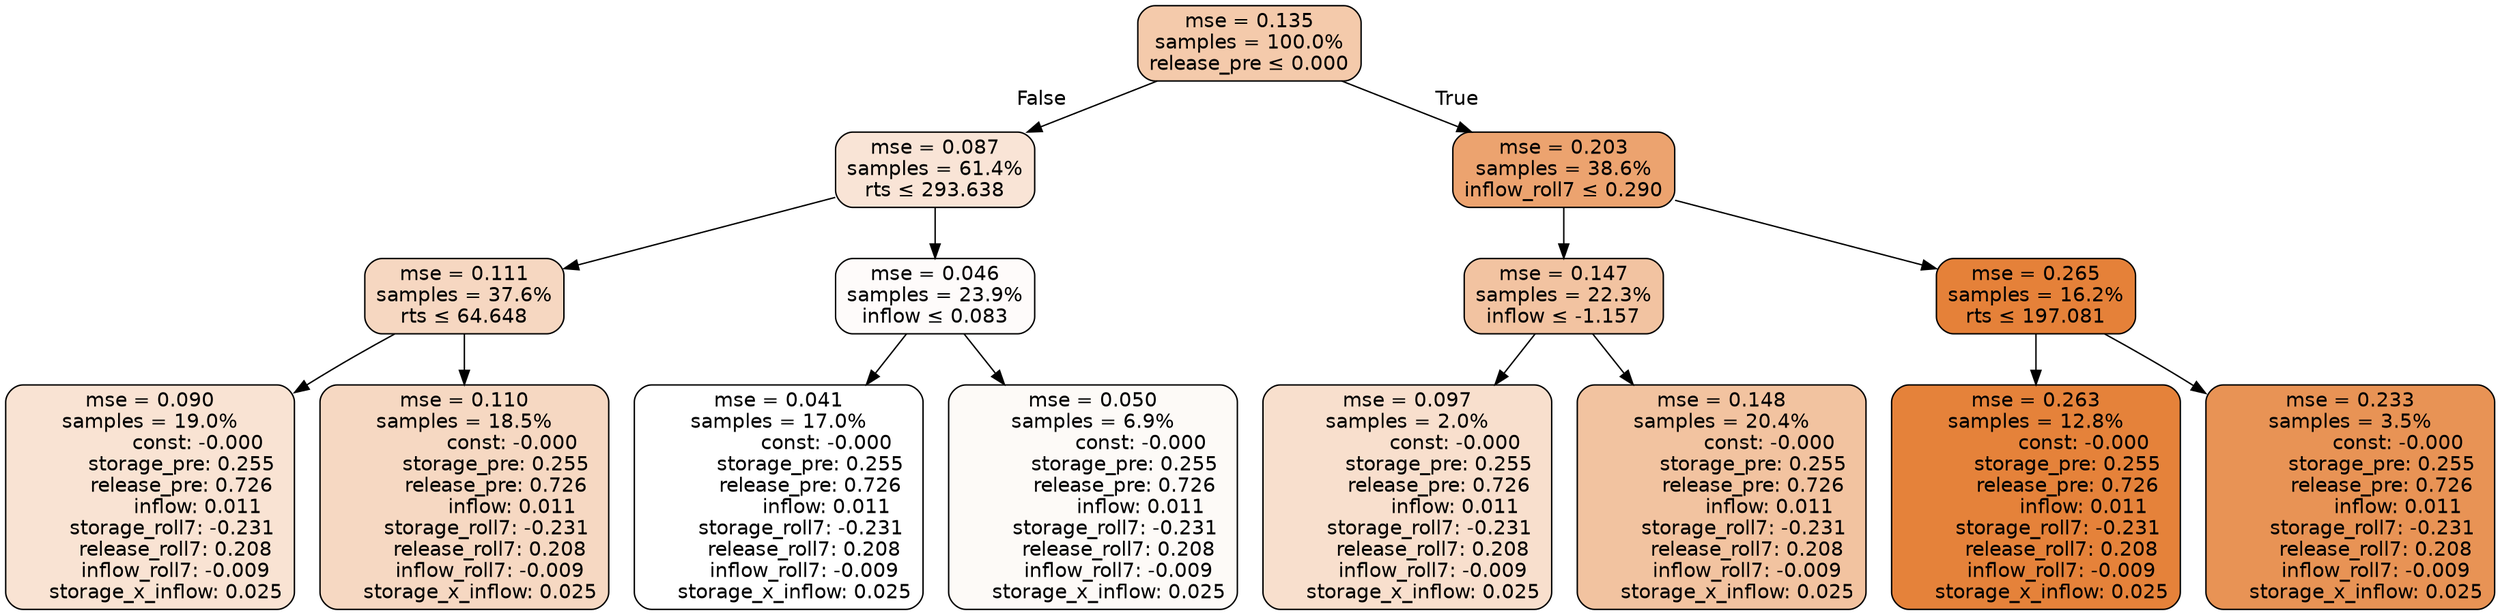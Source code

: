 digraph tree {
node [shape=rectangle, style="filled, rounded", color="black", fontname=helvetica] ;
edge [fontname=helvetica] ;
	"0" [label="mse = 0.135
samples = 100.0%
release_pre &le; 0.000", fillcolor="#f4caab"]
	"1" [label="mse = 0.087
samples = 61.4%
rts &le; 293.638", fillcolor="#f9e4d6"]
	"2" [label="mse = 0.111
samples = 37.6%
rts &le; 64.648", fillcolor="#f6d7c1"]
	"3" [label="mse = 0.090
samples = 19.0%
               const: -0.000
          storage_pre: 0.255
          release_pre: 0.726
               inflow: 0.011
       storage_roll7: -0.231
        release_roll7: 0.208
        inflow_roll7: -0.009
     storage_x_inflow: 0.025", fillcolor="#f9e3d3"]
	"4" [label="mse = 0.110
samples = 18.5%
               const: -0.000
          storage_pre: 0.255
          release_pre: 0.726
               inflow: 0.011
       storage_roll7: -0.231
        release_roll7: 0.208
        inflow_roll7: -0.009
     storage_x_inflow: 0.025", fillcolor="#f6d8c2"]
	"5" [label="mse = 0.046
samples = 23.9%
inflow &le; 0.083", fillcolor="#fefbfa"]
	"6" [label="mse = 0.041
samples = 17.0%
               const: -0.000
          storage_pre: 0.255
          release_pre: 0.726
               inflow: 0.011
       storage_roll7: -0.231
        release_roll7: 0.208
        inflow_roll7: -0.009
     storage_x_inflow: 0.025", fillcolor="#ffffff"]
	"7" [label="mse = 0.050
samples = 6.9%
               const: -0.000
          storage_pre: 0.255
          release_pre: 0.726
               inflow: 0.011
       storage_roll7: -0.231
        release_roll7: 0.208
        inflow_roll7: -0.009
     storage_x_inflow: 0.025", fillcolor="#fdfaf7"]
	"8" [label="mse = 0.203
samples = 38.6%
inflow_roll7 &le; 0.290", fillcolor="#eca36f"]
	"9" [label="mse = 0.147
samples = 22.3%
inflow &le; -1.157", fillcolor="#f2c3a1"]
	"10" [label="mse = 0.097
samples = 2.0%
               const: -0.000
          storage_pre: 0.255
          release_pre: 0.726
               inflow: 0.011
       storage_roll7: -0.231
        release_roll7: 0.208
        inflow_roll7: -0.009
     storage_x_inflow: 0.025", fillcolor="#f8dfcd"]
	"11" [label="mse = 0.148
samples = 20.4%
               const: -0.000
          storage_pre: 0.255
          release_pre: 0.726
               inflow: 0.011
       storage_roll7: -0.231
        release_roll7: 0.208
        inflow_roll7: -0.009
     storage_x_inflow: 0.025", fillcolor="#f2c3a0"]
	"12" [label="mse = 0.265
samples = 16.2%
rts &le; 197.081", fillcolor="#e58139"]
	"13" [label="mse = 0.263
samples = 12.8%
               const: -0.000
          storage_pre: 0.255
          release_pre: 0.726
               inflow: 0.011
       storage_roll7: -0.231
        release_roll7: 0.208
        inflow_roll7: -0.009
     storage_x_inflow: 0.025", fillcolor="#e5823a"]
	"14" [label="mse = 0.233
samples = 3.5%
               const: -0.000
          storage_pre: 0.255
          release_pre: 0.726
               inflow: 0.011
       storage_roll7: -0.231
        release_roll7: 0.208
        inflow_roll7: -0.009
     storage_x_inflow: 0.025", fillcolor="#e89355"]

	"0" -> "1" [labeldistance=2.5, labelangle=45, headlabel="False"]
	"1" -> "2"
	"2" -> "3"
	"2" -> "4"
	"1" -> "5"
	"5" -> "6"
	"5" -> "7"
	"0" -> "8" [labeldistance=2.5, labelangle=-45, headlabel="True"]
	"8" -> "9"
	"9" -> "10"
	"9" -> "11"
	"8" -> "12"
	"12" -> "13"
	"12" -> "14"
}